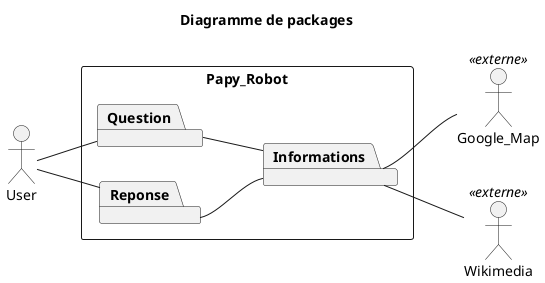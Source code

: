 @startuml 02_packages
title Diagramme de packages

rectangle Papy_Robot{
    left to right direction
    package Question
    package Reponse
    package Informations
}
actor User
actor Google_Map <<externe>>
actor Wikimedia <<externe>>

User -- Question
User -- Reponse
Question -- Informations
Reponse -- Informations
Informations -- Google_Map
Informations -- Wikimedia


@enduml